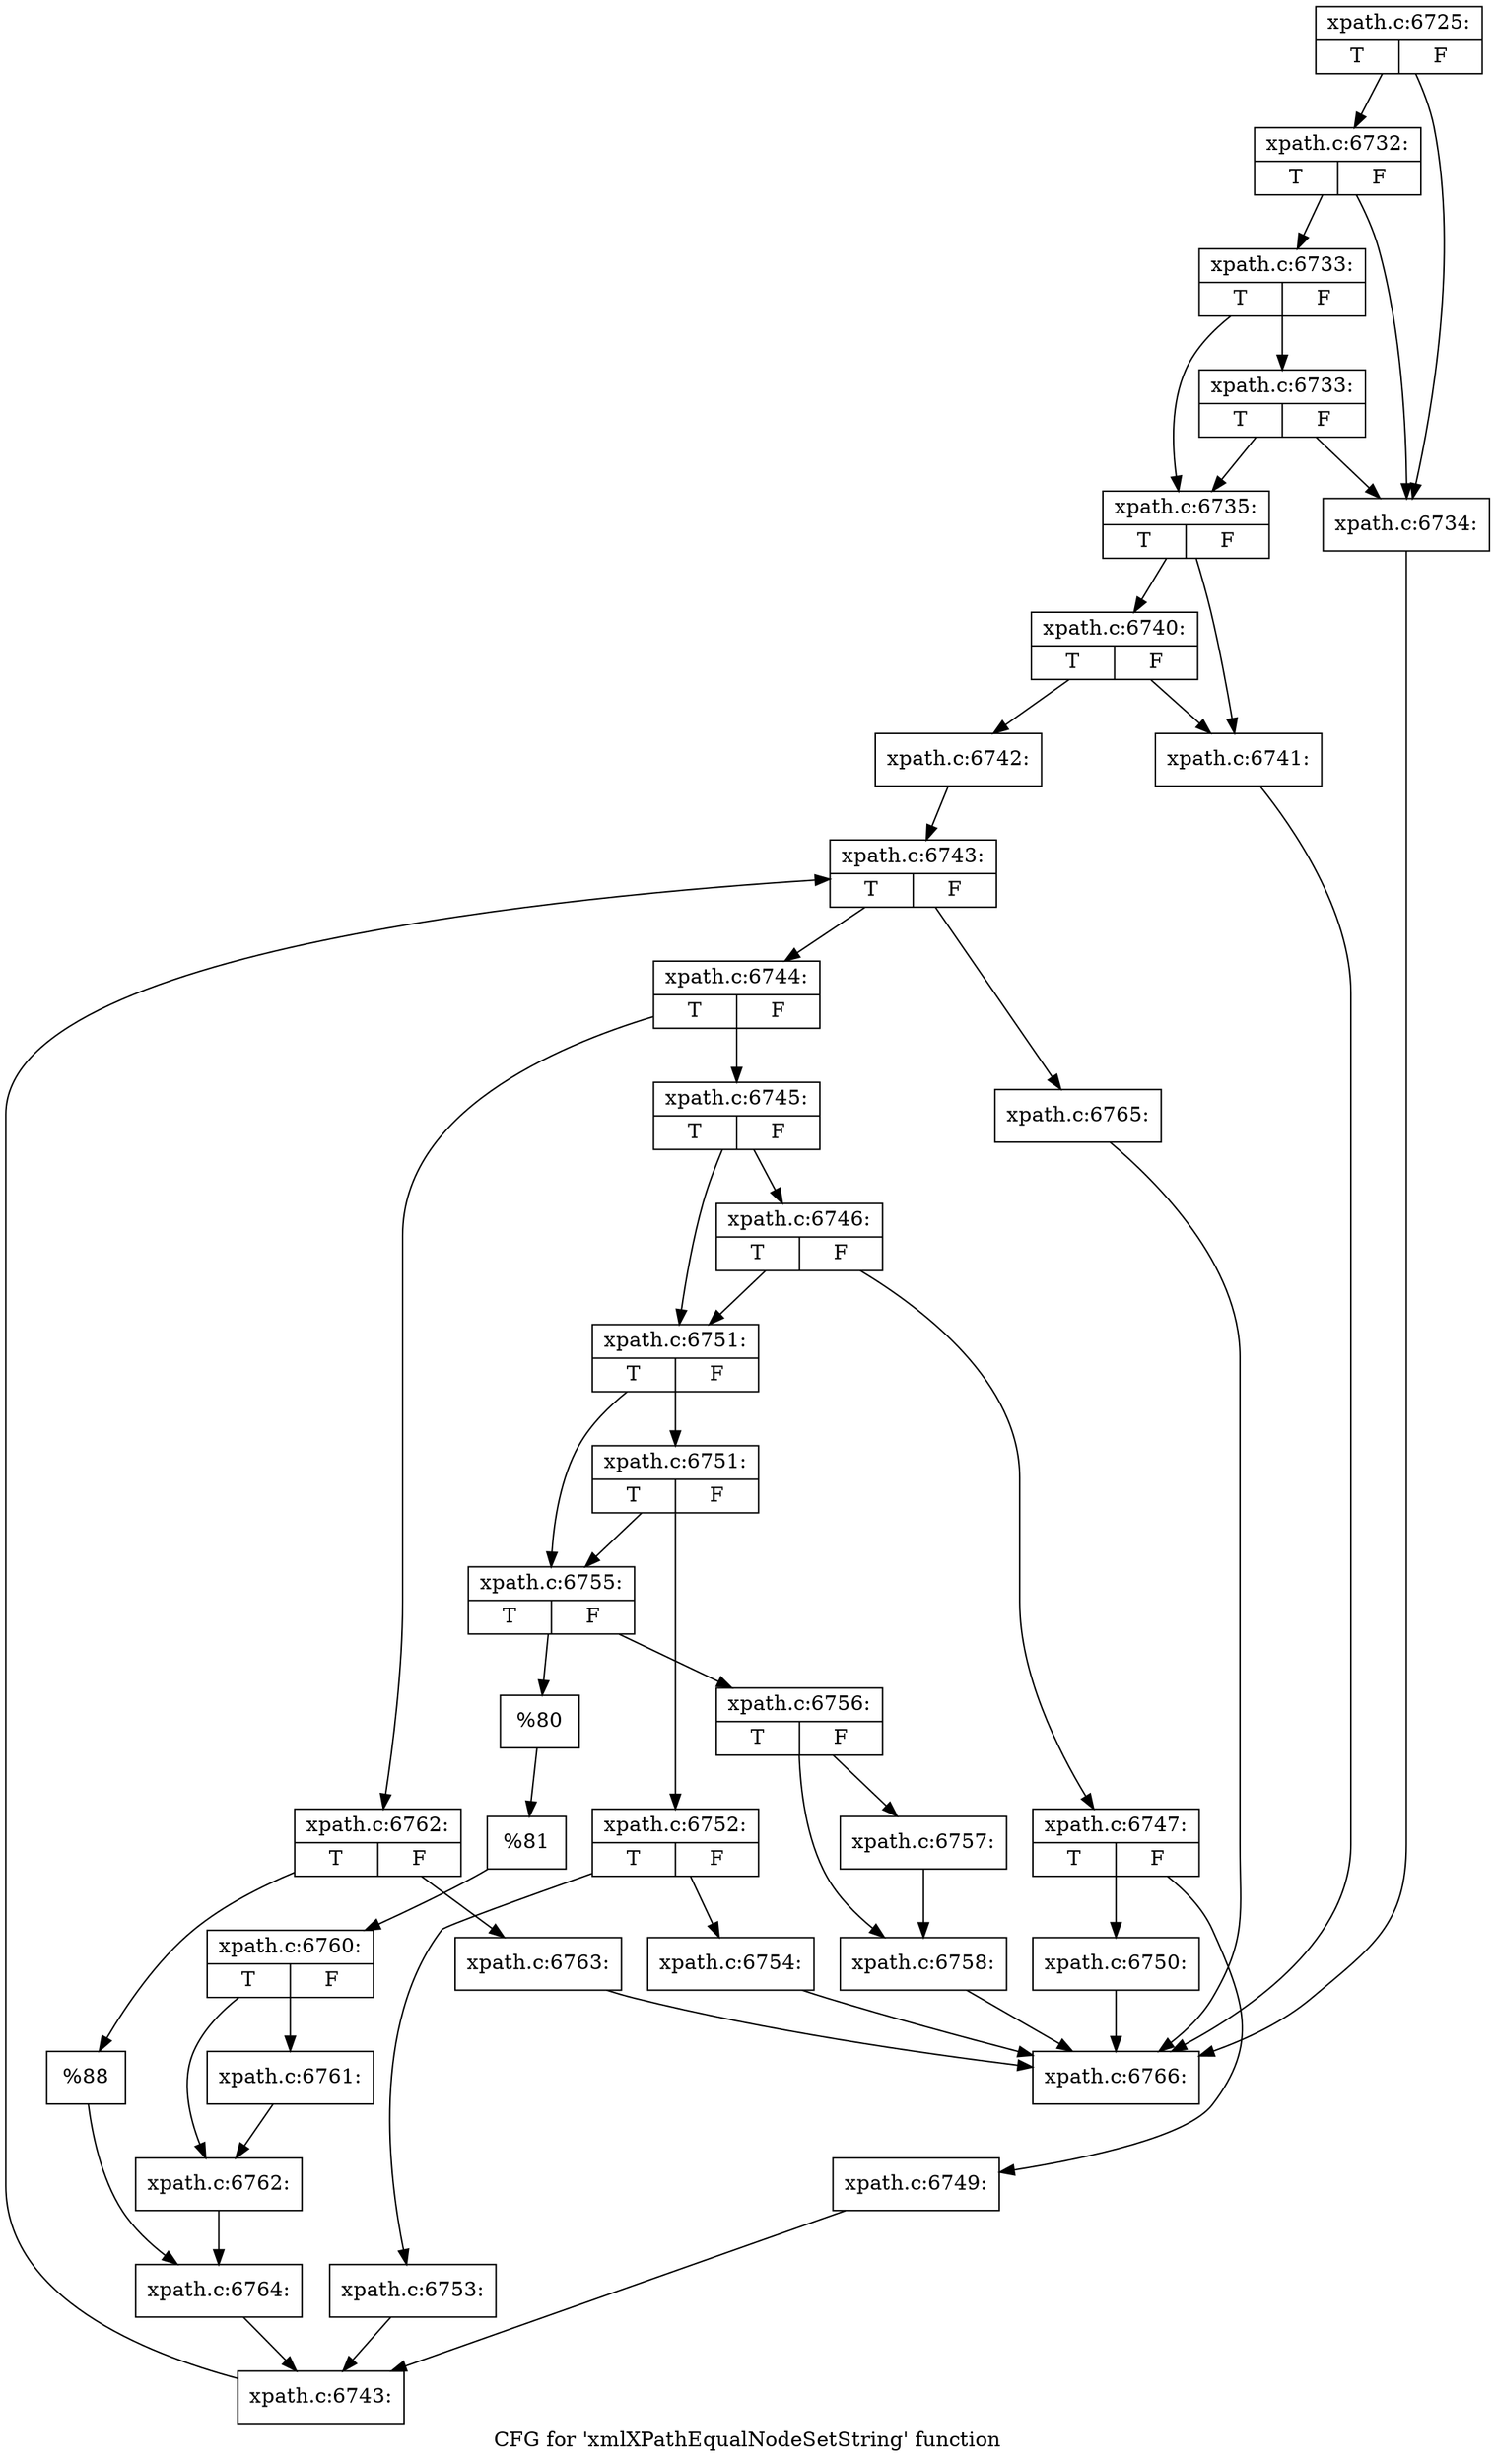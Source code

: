 digraph "CFG for 'xmlXPathEqualNodeSetString' function" {
	label="CFG for 'xmlXPathEqualNodeSetString' function";

	Node0x4dc34d0 [shape=record,label="{xpath.c:6725:|{<s0>T|<s1>F}}"];
	Node0x4dc34d0 -> Node0x4dd0080;
	Node0x4dc34d0 -> Node0x4dd01a0;
	Node0x4dd01a0 [shape=record,label="{xpath.c:6732:|{<s0>T|<s1>F}}"];
	Node0x4dd01a0 -> Node0x4dd0080;
	Node0x4dd01a0 -> Node0x4dd0120;
	Node0x4dd0120 [shape=record,label="{xpath.c:6733:|{<s0>T|<s1>F}}"];
	Node0x4dd0120 -> Node0x4dd06b0;
	Node0x4dd0120 -> Node0x4dd00d0;
	Node0x4dd06b0 [shape=record,label="{xpath.c:6733:|{<s0>T|<s1>F}}"];
	Node0x4dd06b0 -> Node0x4dd0080;
	Node0x4dd06b0 -> Node0x4dd00d0;
	Node0x4dd0080 [shape=record,label="{xpath.c:6734:}"];
	Node0x4dd0080 -> Node0x4dceb30;
	Node0x4dd00d0 [shape=record,label="{xpath.c:6735:|{<s0>T|<s1>F}}"];
	Node0x4dd00d0 -> Node0x4dd1210;
	Node0x4dd00d0 -> Node0x4dd12b0;
	Node0x4dd12b0 [shape=record,label="{xpath.c:6740:|{<s0>T|<s1>F}}"];
	Node0x4dd12b0 -> Node0x4dd1210;
	Node0x4dd12b0 -> Node0x4dd1260;
	Node0x4dd1210 [shape=record,label="{xpath.c:6741:}"];
	Node0x4dd1210 -> Node0x4dceb30;
	Node0x4dd1260 [shape=record,label="{xpath.c:6742:}"];
	Node0x4dd1260 -> Node0x4dd2340;
	Node0x4dd2340 [shape=record,label="{xpath.c:6743:|{<s0>T|<s1>F}}"];
	Node0x4dd2340 -> Node0x4dd2900;
	Node0x4dd2340 -> Node0x49225d0;
	Node0x4dd2900 [shape=record,label="{xpath.c:6744:|{<s0>T|<s1>F}}"];
	Node0x4dd2900 -> Node0x4dd2c00;
	Node0x4dd2900 -> Node0x4dd2ca0;
	Node0x4dd2c00 [shape=record,label="{xpath.c:6745:|{<s0>T|<s1>F}}"];
	Node0x4dd2c00 -> Node0x4dd3840;
	Node0x4dd2c00 -> Node0x4dd37f0;
	Node0x4dd3840 [shape=record,label="{xpath.c:6746:|{<s0>T|<s1>F}}"];
	Node0x4dd3840 -> Node0x4dd3750;
	Node0x4dd3840 -> Node0x4dd37f0;
	Node0x4dd3750 [shape=record,label="{xpath.c:6747:|{<s0>T|<s1>F}}"];
	Node0x4dd3750 -> Node0x4dd4000;
	Node0x4dd3750 -> Node0x4dd4050;
	Node0x4dd4000 [shape=record,label="{xpath.c:6749:}"];
	Node0x4dd4000 -> Node0x4dd28b0;
	Node0x4dd4050 [shape=record,label="{xpath.c:6750:}"];
	Node0x4dd4050 -> Node0x4dceb30;
	Node0x4dd37f0 [shape=record,label="{xpath.c:6751:|{<s0>T|<s1>F}}"];
	Node0x4dd37f0 -> Node0x4dd45f0;
	Node0x4dd37f0 -> Node0x4dd45a0;
	Node0x4dd45f0 [shape=record,label="{xpath.c:6751:|{<s0>T|<s1>F}}"];
	Node0x4dd45f0 -> Node0x4dd4500;
	Node0x4dd45f0 -> Node0x4dd45a0;
	Node0x4dd4500 [shape=record,label="{xpath.c:6752:|{<s0>T|<s1>F}}"];
	Node0x4dd4500 -> Node0x4dd4bd0;
	Node0x4dd4500 -> Node0x4dd4c20;
	Node0x4dd4bd0 [shape=record,label="{xpath.c:6753:}"];
	Node0x4dd4bd0 -> Node0x4dd28b0;
	Node0x4dd4c20 [shape=record,label="{xpath.c:6754:}"];
	Node0x4dd4c20 -> Node0x4dceb30;
	Node0x4dd45a0 [shape=record,label="{xpath.c:6755:|{<s0>T|<s1>F}}"];
	Node0x4dd45a0 -> Node0x4dd50d0;
	Node0x4dd45a0 -> Node0x4dd5120;
	Node0x4dd50d0 [shape=record,label="{xpath.c:6756:|{<s0>T|<s1>F}}"];
	Node0x4dd50d0 -> Node0x4dd53a0;
	Node0x4dd50d0 -> Node0x4dd53f0;
	Node0x4dd53a0 [shape=record,label="{xpath.c:6757:}"];
	Node0x4dd53a0 -> Node0x4dd53f0;
	Node0x4dd53f0 [shape=record,label="{xpath.c:6758:}"];
	Node0x4dd53f0 -> Node0x4dceb30;
	Node0x4dd5120 [shape=record,label="{%80}"];
	Node0x4dd5120 -> Node0x4dd4550;
	Node0x4dd4550 [shape=record,label="{%81}"];
	Node0x4dd4550 -> Node0x4dd37a0;
	Node0x4dd37a0 [shape=record,label="{xpath.c:6760:|{<s0>T|<s1>F}}"];
	Node0x4dd37a0 -> Node0x4dd5c30;
	Node0x4dd37a0 -> Node0x4dd5c80;
	Node0x4dd5c30 [shape=record,label="{xpath.c:6761:}"];
	Node0x4dd5c30 -> Node0x4dd5c80;
	Node0x4dd5c80 [shape=record,label="{xpath.c:6762:}"];
	Node0x4dd5c80 -> Node0x4dd2c50;
	Node0x4dd2ca0 [shape=record,label="{xpath.c:6762:|{<s0>T|<s1>F}}"];
	Node0x4dd2ca0 -> Node0x4dd6230;
	Node0x4dd2ca0 -> Node0x4dd6280;
	Node0x4dd6230 [shape=record,label="{xpath.c:6763:}"];
	Node0x4dd6230 -> Node0x4dceb30;
	Node0x4dd6280 [shape=record,label="{%88}"];
	Node0x4dd6280 -> Node0x4dd2c50;
	Node0x4dd2c50 [shape=record,label="{xpath.c:6764:}"];
	Node0x4dd2c50 -> Node0x4dd28b0;
	Node0x4dd28b0 [shape=record,label="{xpath.c:6743:}"];
	Node0x4dd28b0 -> Node0x4dd2340;
	Node0x49225d0 [shape=record,label="{xpath.c:6765:}"];
	Node0x49225d0 -> Node0x4dceb30;
	Node0x4dceb30 [shape=record,label="{xpath.c:6766:}"];
}
